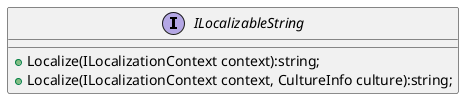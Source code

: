 @startuml ILocalizableString
interface ILocalizableString{
 + Localize(ILocalizationContext context):string;
 + Localize(ILocalizationContext context, CultureInfo culture):string;
}
@enduml
批注